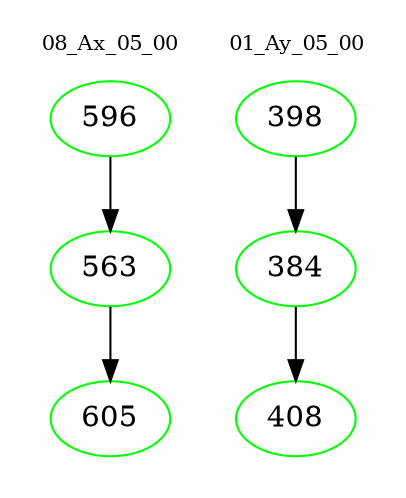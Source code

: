 digraph{
subgraph cluster_0 {
color = white
label = "08_Ax_05_00";
fontsize=10;
T0_596 [label="596", color="green"]
T0_596 -> T0_563 [color="black"]
T0_563 [label="563", color="green"]
T0_563 -> T0_605 [color="black"]
T0_605 [label="605", color="green"]
}
subgraph cluster_1 {
color = white
label = "01_Ay_05_00";
fontsize=10;
T1_398 [label="398", color="green"]
T1_398 -> T1_384 [color="black"]
T1_384 [label="384", color="green"]
T1_384 -> T1_408 [color="black"]
T1_408 [label="408", color="green"]
}
}

